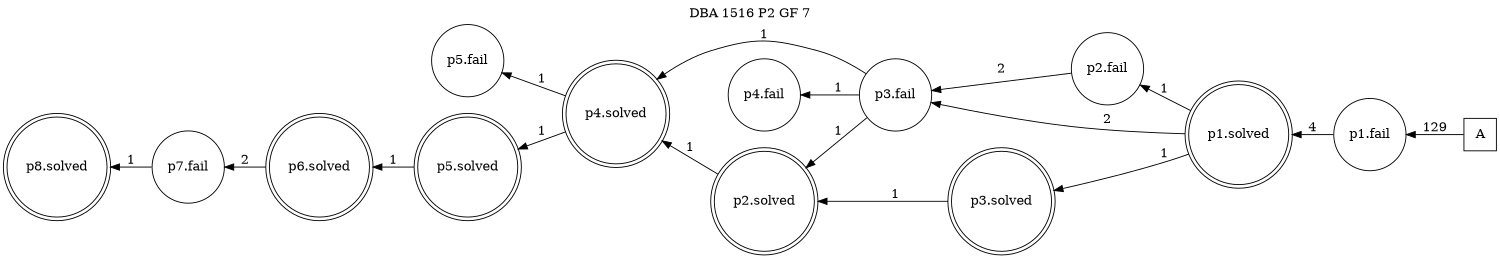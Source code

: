 digraph DBA_1516_P2_GF_7_GOOD {
labelloc="tl"
label= " DBA 1516 P2 GF 7 "
rankdir="RL";
graph [ size=" 10 , 10 !"]

"A" [shape="square" label="A"]
"p1.fail" [shape="circle" label="p1.fail"]
"p1.solved" [shape="doublecircle" label="p1.solved"]
"p2.fail" [shape="circle" label="p2.fail"]
"p3.fail" [shape="circle" label="p3.fail"]
"p4.fail" [shape="circle" label="p4.fail"]
"p2.solved" [shape="doublecircle" label="p2.solved"]
"p4.solved" [shape="doublecircle" label="p4.solved"]
"p5.fail" [shape="circle" label="p5.fail"]
"p3.solved" [shape="doublecircle" label="p3.solved"]
"p5.solved" [shape="doublecircle" label="p5.solved"]
"p6.solved" [shape="doublecircle" label="p6.solved"]
"p7.fail" [shape="circle" label="p7.fail"]
"p8.solved" [shape="doublecircle" label="p8.solved"]
"A" -> "p1.fail" [ label=129]
"p1.fail" -> "p1.solved" [ label=4]
"p1.solved" -> "p2.fail" [ label=1]
"p1.solved" -> "p3.fail" [ label=2]
"p1.solved" -> "p3.solved" [ label=1]
"p2.fail" -> "p3.fail" [ label=2]
"p3.fail" -> "p4.fail" [ label=1]
"p3.fail" -> "p2.solved" [ label=1]
"p3.fail" -> "p4.solved" [ label=1]
"p2.solved" -> "p4.solved" [ label=1]
"p4.solved" -> "p5.fail" [ label=1]
"p4.solved" -> "p5.solved" [ label=1]
"p3.solved" -> "p2.solved" [ label=1]
"p5.solved" -> "p6.solved" [ label=1]
"p6.solved" -> "p7.fail" [ label=2]
"p7.fail" -> "p8.solved" [ label=1]
}
